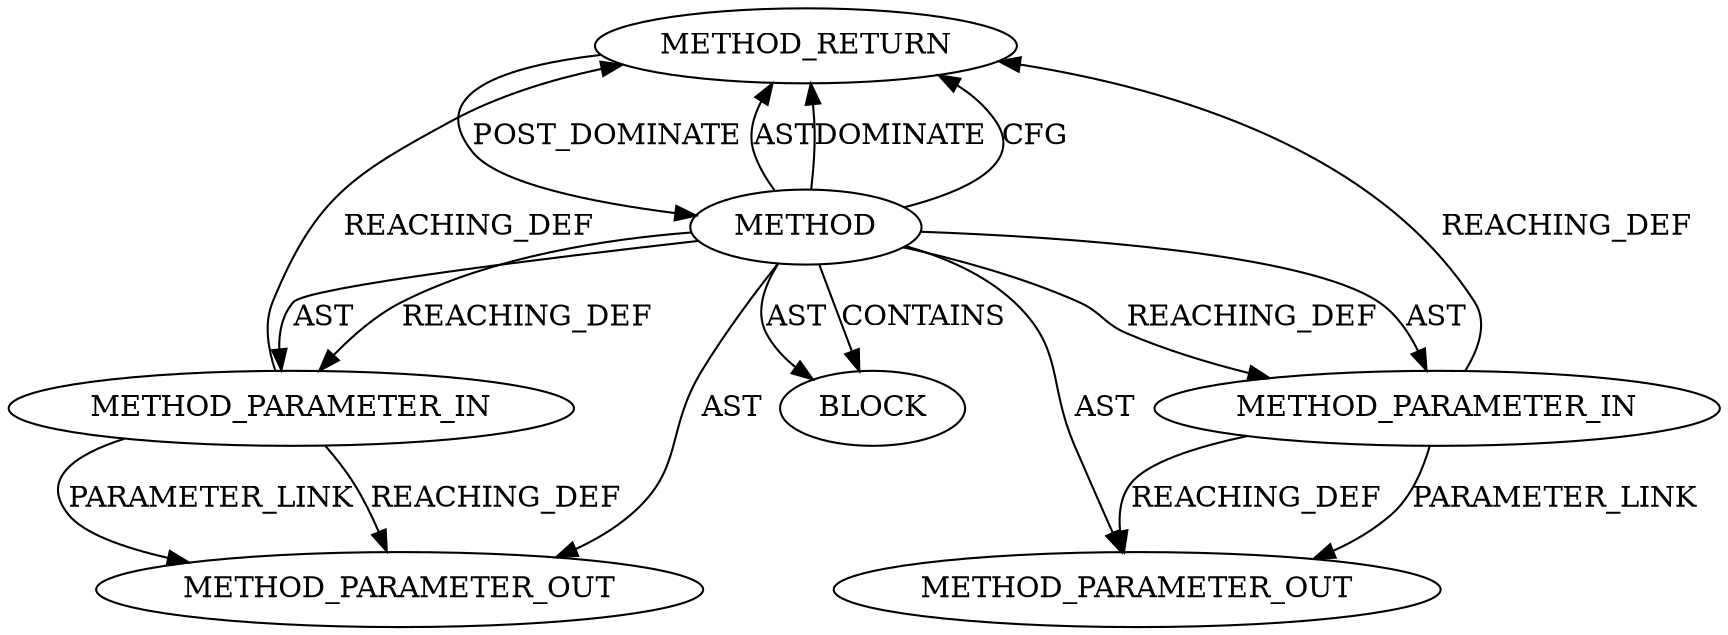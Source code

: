 digraph {
  204 [label=METHOD_RETURN ORDER=4 CODE="RET" COLUMN_NUMBER=5 LINE_NUMBER=148 TYPE_FULL_NAME="int" EVALUATION_STRATEGY="BY_VALUE"]
  203 [label=BLOCK ORDER=3 ARGUMENT_INDEX=-1 CODE="<empty>" TYPE_FULL_NAME="<empty>"]
  200 [label=METHOD COLUMN_NUMBER=5 LINE_NUMBER=148 COLUMN_NUMBER_END=47 IS_EXTERNAL=false SIGNATURE="int tls_set_sw_offload (sock*,int)" NAME="tls_set_sw_offload" AST_PARENT_TYPE="TYPE_DECL" AST_PARENT_FULL_NAME="tls.h:<global>" ORDER=20 CODE="int tls_set_sw_offload(struct sock *sk, int tx);" FULL_NAME="tls_set_sw_offload" LINE_NUMBER_END=148 FILENAME="tls.h"]
  21168 [label=METHOD_PARAMETER_OUT ORDER=2 CODE="int tx" IS_VARIADIC=false COLUMN_NUMBER=41 LINE_NUMBER=148 TYPE_FULL_NAME="int" EVALUATION_STRATEGY="BY_VALUE" INDEX=2 NAME="tx"]
  201 [label=METHOD_PARAMETER_IN ORDER=1 CODE="struct sock *sk" IS_VARIADIC=false COLUMN_NUMBER=24 LINE_NUMBER=148 TYPE_FULL_NAME="sock*" EVALUATION_STRATEGY="BY_VALUE" INDEX=1 NAME="sk"]
  202 [label=METHOD_PARAMETER_IN ORDER=2 CODE="int tx" IS_VARIADIC=false COLUMN_NUMBER=41 LINE_NUMBER=148 TYPE_FULL_NAME="int" EVALUATION_STRATEGY="BY_VALUE" INDEX=2 NAME="tx"]
  21167 [label=METHOD_PARAMETER_OUT ORDER=1 CODE="struct sock *sk" IS_VARIADIC=false COLUMN_NUMBER=24 LINE_NUMBER=148 TYPE_FULL_NAME="sock*" EVALUATION_STRATEGY="BY_VALUE" INDEX=1 NAME="sk"]
  202 -> 204 [label=REACHING_DEF VARIABLE="tx"]
  200 -> 204 [label=AST ]
  200 -> 201 [label=REACHING_DEF VARIABLE=""]
  200 -> 204 [label=DOMINATE ]
  200 -> 203 [label=CONTAINS ]
  200 -> 203 [label=AST ]
  200 -> 202 [label=AST ]
  202 -> 21168 [label=PARAMETER_LINK ]
  202 -> 21168 [label=REACHING_DEF VARIABLE="tx"]
  200 -> 21167 [label=AST ]
  201 -> 21167 [label=PARAMETER_LINK ]
  201 -> 21167 [label=REACHING_DEF VARIABLE="sk"]
  200 -> 204 [label=CFG ]
  200 -> 21168 [label=AST ]
  201 -> 204 [label=REACHING_DEF VARIABLE="sk"]
  200 -> 202 [label=REACHING_DEF VARIABLE=""]
  204 -> 200 [label=POST_DOMINATE ]
  200 -> 201 [label=AST ]
}
